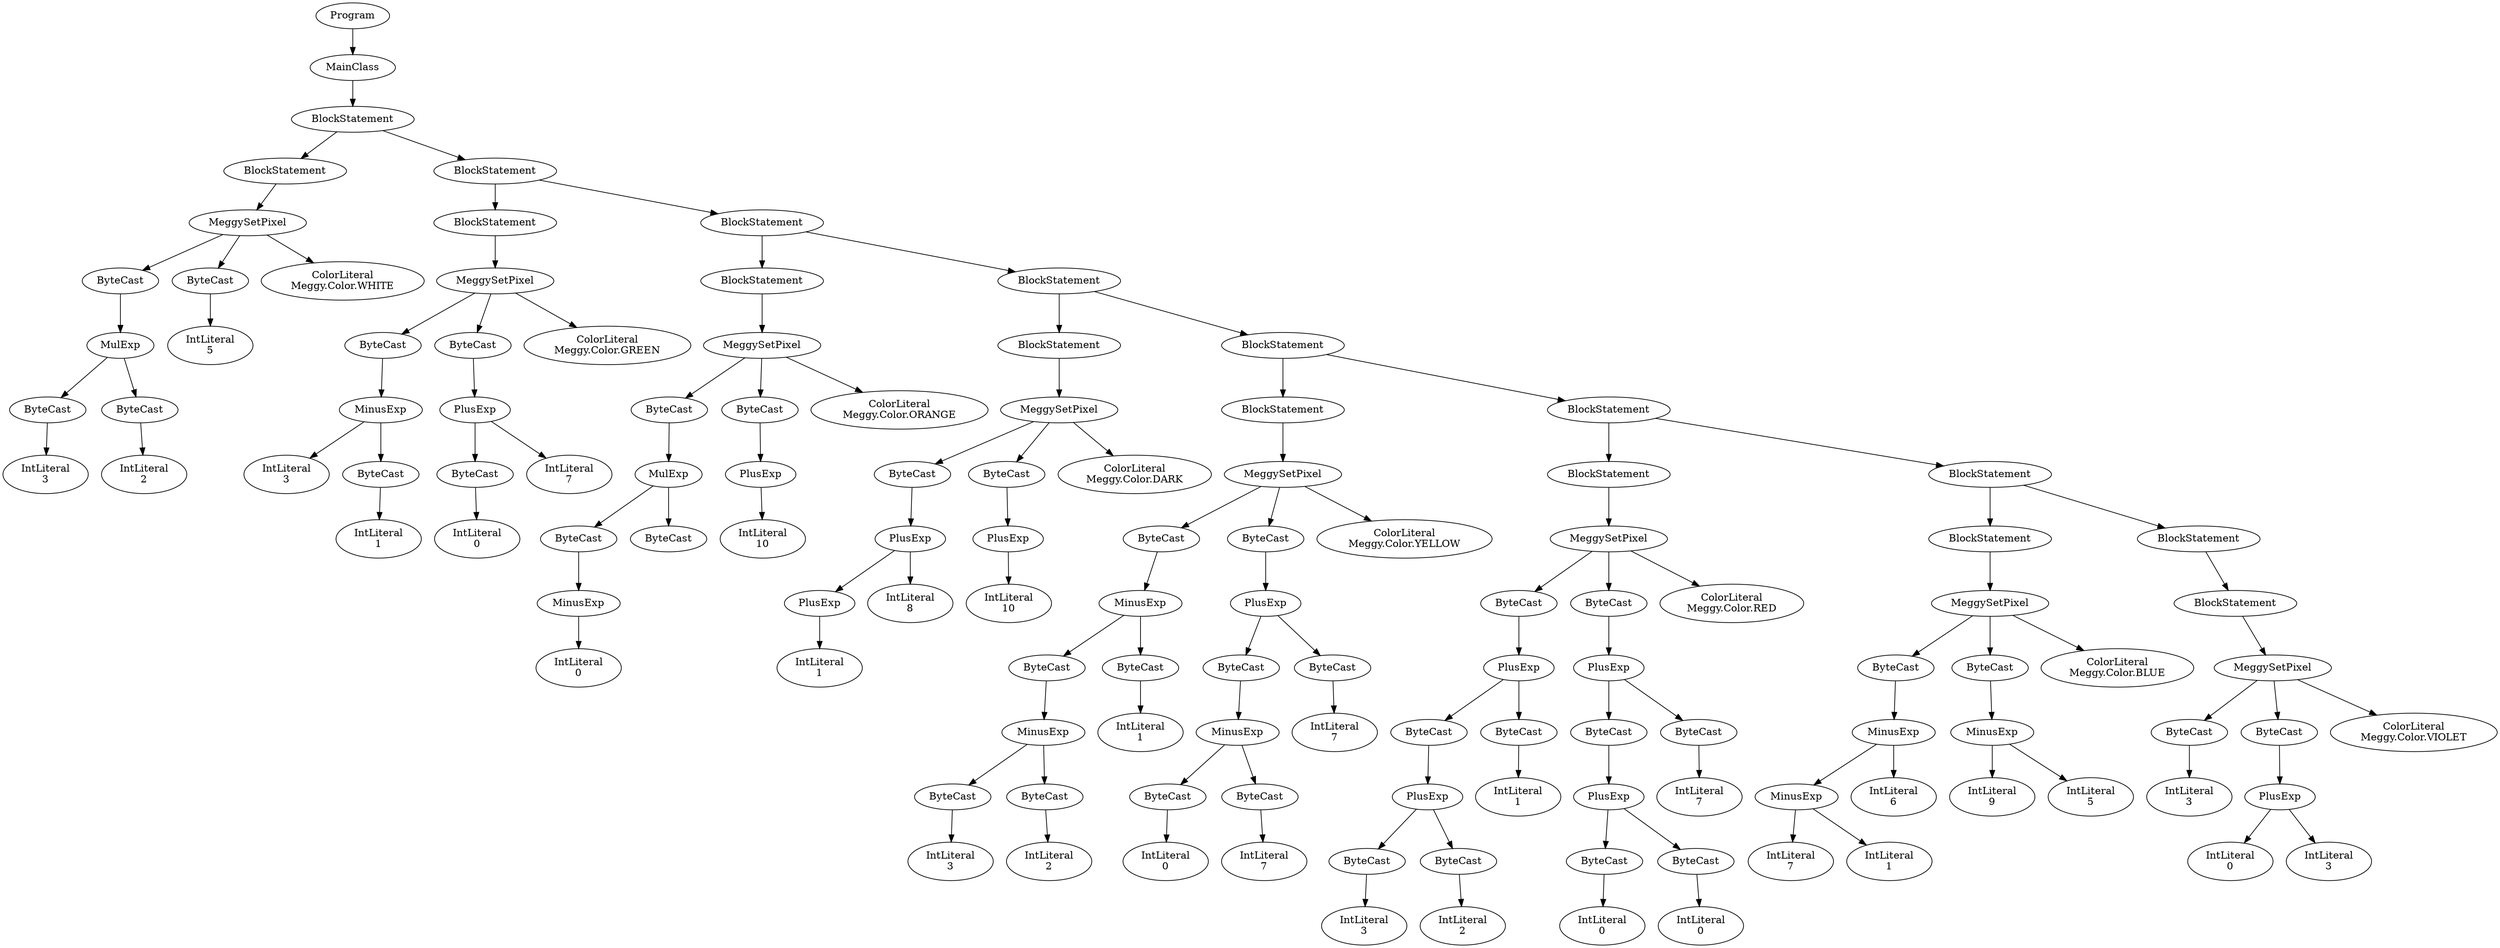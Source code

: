digraph ASTGraph {
0 [ label="Program" ];
1 [ label="MainClass" ];
0 -> 1
2 [ label="BlockStatement" ];
1 -> 2
3 [ label="BlockStatement" ];
2 -> 3
4 [ label="MeggySetPixel" ];
3 -> 4
5 [ label="ByteCast" ];
4 -> 5
6 [ label="MulExp" ];
5 -> 6
7 [ label="ByteCast" ];
6 -> 7
8 [ label="IntLiteral\n3" ];
7 -> 8
9 [ label="ByteCast" ];
6 -> 9
10 [ label="IntLiteral\n2" ];
9 -> 10
11 [ label="ByteCast" ];
4 -> 11
12 [ label="IntLiteral\n5" ];
11 -> 12
13 [ label="ColorLiteral\nMeggy.Color.WHITE" ];
4 -> 13
14 [ label="BlockStatement" ];
2 -> 14
15 [ label="BlockStatement" ];
14 -> 15
16 [ label="MeggySetPixel" ];
15 -> 16
17 [ label="ByteCast" ];
16 -> 17
18 [ label="MinusExp" ];
17 -> 18
19 [ label="IntLiteral\n3" ];
18 -> 19
20 [ label="ByteCast" ];
18 -> 20
21 [ label="IntLiteral\n1" ];
20 -> 21
22 [ label="ByteCast" ];
16 -> 22
23 [ label="PlusExp" ];
22 -> 23
24 [ label="ByteCast" ];
23 -> 24
25 [ label="IntLiteral\n0" ];
24 -> 25
26 [ label="IntLiteral\n7" ];
23 -> 26
27 [ label="ColorLiteral\nMeggy.Color.GREEN" ];
16 -> 27
28 [ label="BlockStatement" ];
14 -> 28
29 [ label="BlockStatement" ];
28 -> 29
30 [ label="MeggySetPixel" ];
29 -> 30
31 [ label="ByteCast" ];
30 -> 31
32 [ label="MulExp" ];
31 -> 32
33 [ label="ByteCast" ];
32 -> 33
34 [ label="MinusExp" ];
33 -> 34
35 [ label="IntLiteral\n0" ];
34 -> 35
36 [ label="ByteCast" ];
32 -> 36
37 [ label="ByteCast" ];
30 -> 37
38 [ label="PlusExp" ];
37 -> 38
39 [ label="IntLiteral\n10" ];
38 -> 39
40 [ label="ColorLiteral\nMeggy.Color.ORANGE" ];
30 -> 40
41 [ label="BlockStatement" ];
28 -> 41
42 [ label="BlockStatement" ];
41 -> 42
43 [ label="MeggySetPixel" ];
42 -> 43
44 [ label="ByteCast" ];
43 -> 44
45 [ label="PlusExp" ];
44 -> 45
46 [ label="PlusExp" ];
45 -> 46
47 [ label="IntLiteral\n1" ];
46 -> 47
48 [ label="IntLiteral\n8" ];
45 -> 48
49 [ label="ByteCast" ];
43 -> 49
50 [ label="PlusExp" ];
49 -> 50
51 [ label="IntLiteral\n10" ];
50 -> 51
52 [ label="ColorLiteral\nMeggy.Color.DARK" ];
43 -> 52
53 [ label="BlockStatement" ];
41 -> 53
54 [ label="BlockStatement" ];
53 -> 54
55 [ label="MeggySetPixel" ];
54 -> 55
56 [ label="ByteCast" ];
55 -> 56
57 [ label="MinusExp" ];
56 -> 57
58 [ label="ByteCast" ];
57 -> 58
59 [ label="MinusExp" ];
58 -> 59
60 [ label="ByteCast" ];
59 -> 60
61 [ label="IntLiteral\n3" ];
60 -> 61
62 [ label="ByteCast" ];
59 -> 62
63 [ label="IntLiteral\n2" ];
62 -> 63
64 [ label="ByteCast" ];
57 -> 64
65 [ label="IntLiteral\n1" ];
64 -> 65
66 [ label="ByteCast" ];
55 -> 66
67 [ label="PlusExp" ];
66 -> 67
68 [ label="ByteCast" ];
67 -> 68
69 [ label="MinusExp" ];
68 -> 69
70 [ label="ByteCast" ];
69 -> 70
71 [ label="IntLiteral\n0" ];
70 -> 71
72 [ label="ByteCast" ];
69 -> 72
73 [ label="IntLiteral\n7" ];
72 -> 73
74 [ label="ByteCast" ];
67 -> 74
75 [ label="IntLiteral\n7" ];
74 -> 75
76 [ label="ColorLiteral\nMeggy.Color.YELLOW" ];
55 -> 76
77 [ label="BlockStatement" ];
53 -> 77
78 [ label="BlockStatement" ];
77 -> 78
79 [ label="MeggySetPixel" ];
78 -> 79
80 [ label="ByteCast" ];
79 -> 80
81 [ label="PlusExp" ];
80 -> 81
82 [ label="ByteCast" ];
81 -> 82
83 [ label="PlusExp" ];
82 -> 83
84 [ label="ByteCast" ];
83 -> 84
85 [ label="IntLiteral\n3" ];
84 -> 85
86 [ label="ByteCast" ];
83 -> 86
87 [ label="IntLiteral\n2" ];
86 -> 87
88 [ label="ByteCast" ];
81 -> 88
89 [ label="IntLiteral\n1" ];
88 -> 89
90 [ label="ByteCast" ];
79 -> 90
91 [ label="PlusExp" ];
90 -> 91
92 [ label="ByteCast" ];
91 -> 92
93 [ label="PlusExp" ];
92 -> 93
94 [ label="ByteCast" ];
93 -> 94
95 [ label="IntLiteral\n0" ];
94 -> 95
96 [ label="ByteCast" ];
93 -> 96
97 [ label="IntLiteral\n0" ];
96 -> 97
98 [ label="ByteCast" ];
91 -> 98
99 [ label="IntLiteral\n7" ];
98 -> 99
100 [ label="ColorLiteral\nMeggy.Color.RED" ];
79 -> 100
101 [ label="BlockStatement" ];
77 -> 101
102 [ label="BlockStatement" ];
101 -> 102
103 [ label="MeggySetPixel" ];
102 -> 103
104 [ label="ByteCast" ];
103 -> 104
105 [ label="MinusExp" ];
104 -> 105
106 [ label="MinusExp" ];
105 -> 106
107 [ label="IntLiteral\n7" ];
106 -> 107
108 [ label="IntLiteral\n1" ];
106 -> 108
109 [ label="IntLiteral\n6" ];
105 -> 109
110 [ label="ByteCast" ];
103 -> 110
111 [ label="MinusExp" ];
110 -> 111
112 [ label="IntLiteral\n9" ];
111 -> 112
113 [ label="IntLiteral\n5" ];
111 -> 113
114 [ label="ColorLiteral\nMeggy.Color.BLUE" ];
103 -> 114
115 [ label="BlockStatement" ];
101 -> 115
116 [ label="BlockStatement" ];
115 -> 116
117 [ label="MeggySetPixel" ];
116 -> 117
118 [ label="ByteCast" ];
117 -> 118
119 [ label="IntLiteral\n3" ];
118 -> 119
120 [ label="ByteCast" ];
117 -> 120
121 [ label="PlusExp" ];
120 -> 121
122 [ label="IntLiteral\n0" ];
121 -> 122
123 [ label="IntLiteral\n3" ];
121 -> 123
124 [ label="ColorLiteral\nMeggy.Color.VIOLET" ];
117 -> 124
}
